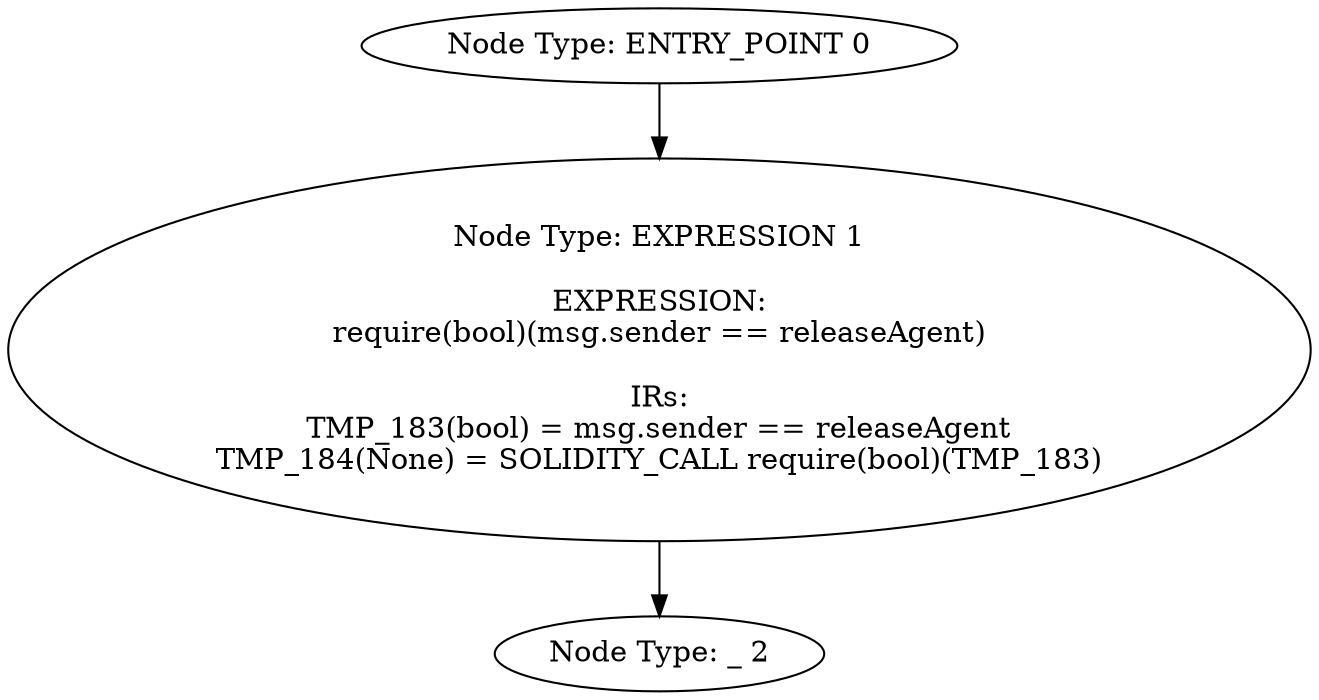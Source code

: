 digraph{
0[label="Node Type: ENTRY_POINT 0
"];
0->1;
1[label="Node Type: EXPRESSION 1

EXPRESSION:
require(bool)(msg.sender == releaseAgent)

IRs:
TMP_183(bool) = msg.sender == releaseAgent
TMP_184(None) = SOLIDITY_CALL require(bool)(TMP_183)"];
1->2;
2[label="Node Type: _ 2
"];
}
